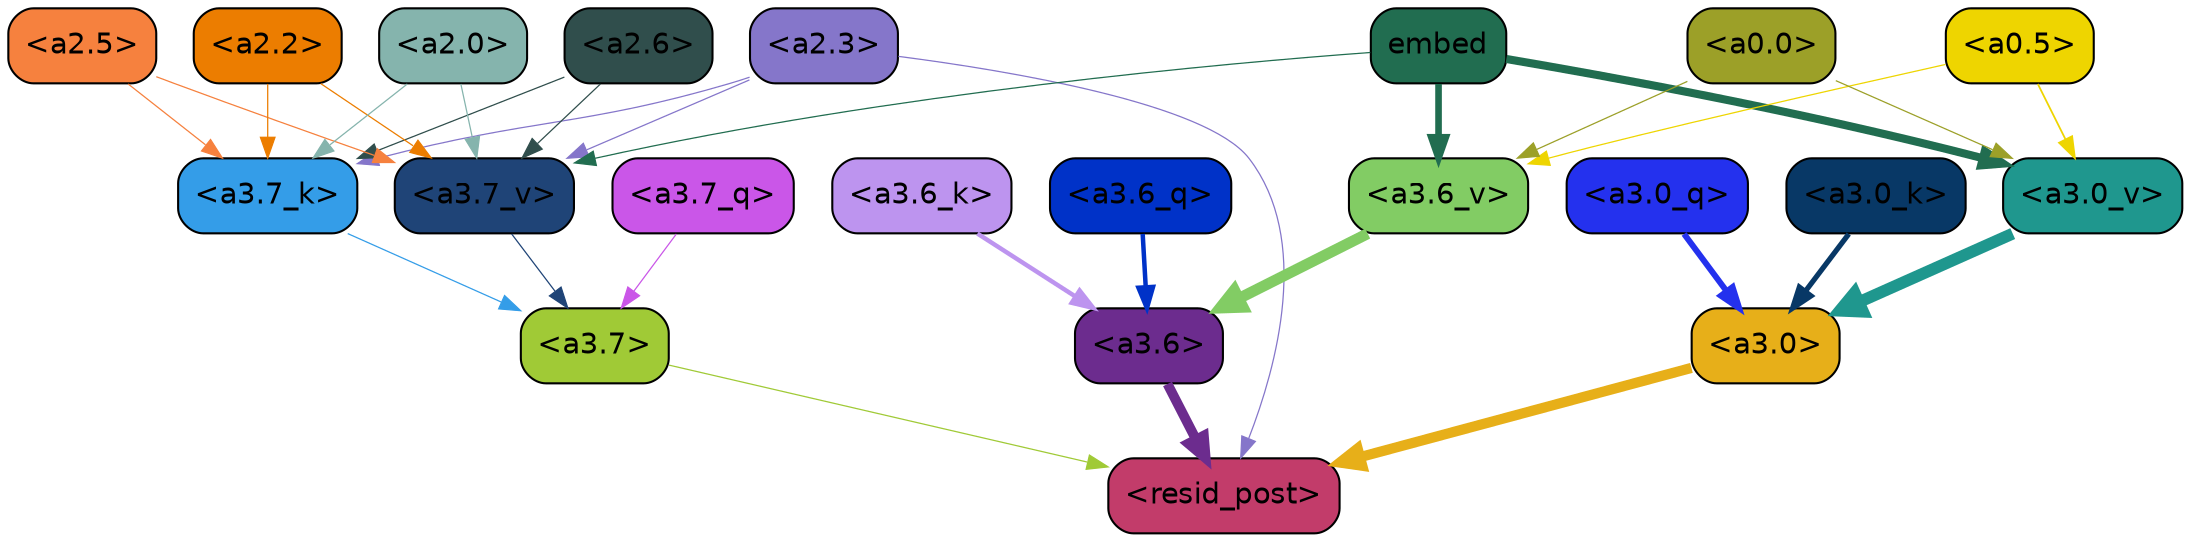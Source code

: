 strict digraph "" {
	graph [bgcolor=transparent,
		layout=dot,
		overlap=false,
		splines=true
	];
	"<a3.7>"	[color=black,
		fillcolor="#a0ca36",
		fontname=Helvetica,
		shape=box,
		style="filled, rounded"];
	"<resid_post>"	[color=black,
		fillcolor="#c23c6a",
		fontname=Helvetica,
		shape=box,
		style="filled, rounded"];
	"<a3.7>" -> "<resid_post>"	[color="#a0ca36",
		penwidth=0.6];
	"<a3.6>"	[color=black,
		fillcolor="#6c2c8e",
		fontname=Helvetica,
		shape=box,
		style="filled, rounded"];
	"<a3.6>" -> "<resid_post>"	[color="#6c2c8e",
		penwidth=4.751592040061951];
	"<a3.0>"	[color=black,
		fillcolor="#e7af19",
		fontname=Helvetica,
		shape=box,
		style="filled, rounded"];
	"<a3.0>" -> "<resid_post>"	[color="#e7af19",
		penwidth=4.904066681861877];
	"<a2.3>"	[color=black,
		fillcolor="#8576ca",
		fontname=Helvetica,
		shape=box,
		style="filled, rounded"];
	"<a2.3>" -> "<resid_post>"	[color="#8576ca",
		penwidth=0.6];
	"<a3.7_k>"	[color=black,
		fillcolor="#349de8",
		fontname=Helvetica,
		shape=box,
		style="filled, rounded"];
	"<a2.3>" -> "<a3.7_k>"	[color="#8576ca",
		penwidth=0.6];
	"<a3.7_v>"	[color=black,
		fillcolor="#1f4477",
		fontname=Helvetica,
		shape=box,
		style="filled, rounded"];
	"<a2.3>" -> "<a3.7_v>"	[color="#8576ca",
		penwidth=0.6];
	"<a3.7_q>"	[color=black,
		fillcolor="#ca56e8",
		fontname=Helvetica,
		shape=box,
		style="filled, rounded"];
	"<a3.7_q>" -> "<a3.7>"	[color="#ca56e8",
		penwidth=0.6];
	"<a3.6_q>"	[color=black,
		fillcolor="#0032c8",
		fontname=Helvetica,
		shape=box,
		style="filled, rounded"];
	"<a3.6_q>" -> "<a3.6>"	[color="#0032c8",
		penwidth=2.160832464694977];
	"<a3.0_q>"	[color=black,
		fillcolor="#2431ee",
		fontname=Helvetica,
		shape=box,
		style="filled, rounded"];
	"<a3.0_q>" -> "<a3.0>"	[color="#2431ee",
		penwidth=2.870753765106201];
	"<a3.7_k>" -> "<a3.7>"	[color="#349de8",
		penwidth=0.6];
	"<a3.6_k>"	[color=black,
		fillcolor="#bd94ef",
		fontname=Helvetica,
		shape=box,
		style="filled, rounded"];
	"<a3.6_k>" -> "<a3.6>"	[color="#bd94ef",
		penwidth=2.13908451795578];
	"<a3.0_k>"	[color=black,
		fillcolor="#083866",
		fontname=Helvetica,
		shape=box,
		style="filled, rounded"];
	"<a3.0_k>" -> "<a3.0>"	[color="#083866",
		penwidth=2.520303964614868];
	"<a3.7_v>" -> "<a3.7>"	[color="#1f4477",
		penwidth=0.6];
	"<a3.6_v>"	[color=black,
		fillcolor="#82cc64",
		fontname=Helvetica,
		shape=box,
		style="filled, rounded"];
	"<a3.6_v>" -> "<a3.6>"	[color="#82cc64",
		penwidth=5.297133803367615];
	"<a3.0_v>"	[color=black,
		fillcolor="#1f978e",
		fontname=Helvetica,
		shape=box,
		style="filled, rounded"];
	"<a3.0_v>" -> "<a3.0>"	[color="#1f978e",
		penwidth=5.680712580680847];
	"<a2.6>"	[color=black,
		fillcolor="#304e4c",
		fontname=Helvetica,
		shape=box,
		style="filled, rounded"];
	"<a2.6>" -> "<a3.7_k>"	[color="#304e4c",
		penwidth=0.6];
	"<a2.6>" -> "<a3.7_v>"	[color="#304e4c",
		penwidth=0.6];
	"<a2.5>"	[color=black,
		fillcolor="#f6813e",
		fontname=Helvetica,
		shape=box,
		style="filled, rounded"];
	"<a2.5>" -> "<a3.7_k>"	[color="#f6813e",
		penwidth=0.6];
	"<a2.5>" -> "<a3.7_v>"	[color="#f6813e",
		penwidth=0.6];
	"<a2.2>"	[color=black,
		fillcolor="#ec7d00",
		fontname=Helvetica,
		shape=box,
		style="filled, rounded"];
	"<a2.2>" -> "<a3.7_k>"	[color="#ec7d00",
		penwidth=0.6];
	"<a2.2>" -> "<a3.7_v>"	[color="#ec7d00",
		penwidth=0.6];
	"<a2.0>"	[color=black,
		fillcolor="#85b4ad",
		fontname=Helvetica,
		shape=box,
		style="filled, rounded"];
	"<a2.0>" -> "<a3.7_k>"	[color="#85b4ad",
		penwidth=0.6];
	"<a2.0>" -> "<a3.7_v>"	[color="#85b4ad",
		penwidth=0.6];
	embed	[color=black,
		fillcolor="#216d50",
		fontname=Helvetica,
		shape=box,
		style="filled, rounded"];
	embed -> "<a3.7_v>"	[color="#216d50",
		penwidth=0.6];
	embed -> "<a3.6_v>"	[color="#216d50",
		penwidth=3.1840110421180725];
	embed -> "<a3.0_v>"	[color="#216d50",
		penwidth=3.9005755856633186];
	"<a0.5>"	[color=black,
		fillcolor="#eed500",
		fontname=Helvetica,
		shape=box,
		style="filled, rounded"];
	"<a0.5>" -> "<a3.6_v>"	[color="#eed500",
		penwidth=0.6];
	"<a0.5>" -> "<a3.0_v>"	[color="#eed500",
		penwidth=0.8493617177009583];
	"<a0.0>"	[color=black,
		fillcolor="#9ca028",
		fontname=Helvetica,
		shape=box,
		style="filled, rounded"];
	"<a0.0>" -> "<a3.6_v>"	[color="#9ca028",
		penwidth=0.6];
	"<a0.0>" -> "<a3.0_v>"	[color="#9ca028",
		penwidth=0.6];
}
